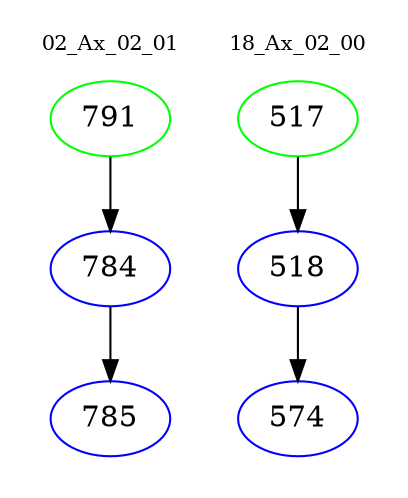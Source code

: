 digraph{
subgraph cluster_0 {
color = white
label = "02_Ax_02_01";
fontsize=10;
T0_791 [label="791", color="green"]
T0_791 -> T0_784 [color="black"]
T0_784 [label="784", color="blue"]
T0_784 -> T0_785 [color="black"]
T0_785 [label="785", color="blue"]
}
subgraph cluster_1 {
color = white
label = "18_Ax_02_00";
fontsize=10;
T1_517 [label="517", color="green"]
T1_517 -> T1_518 [color="black"]
T1_518 [label="518", color="blue"]
T1_518 -> T1_574 [color="black"]
T1_574 [label="574", color="blue"]
}
}
